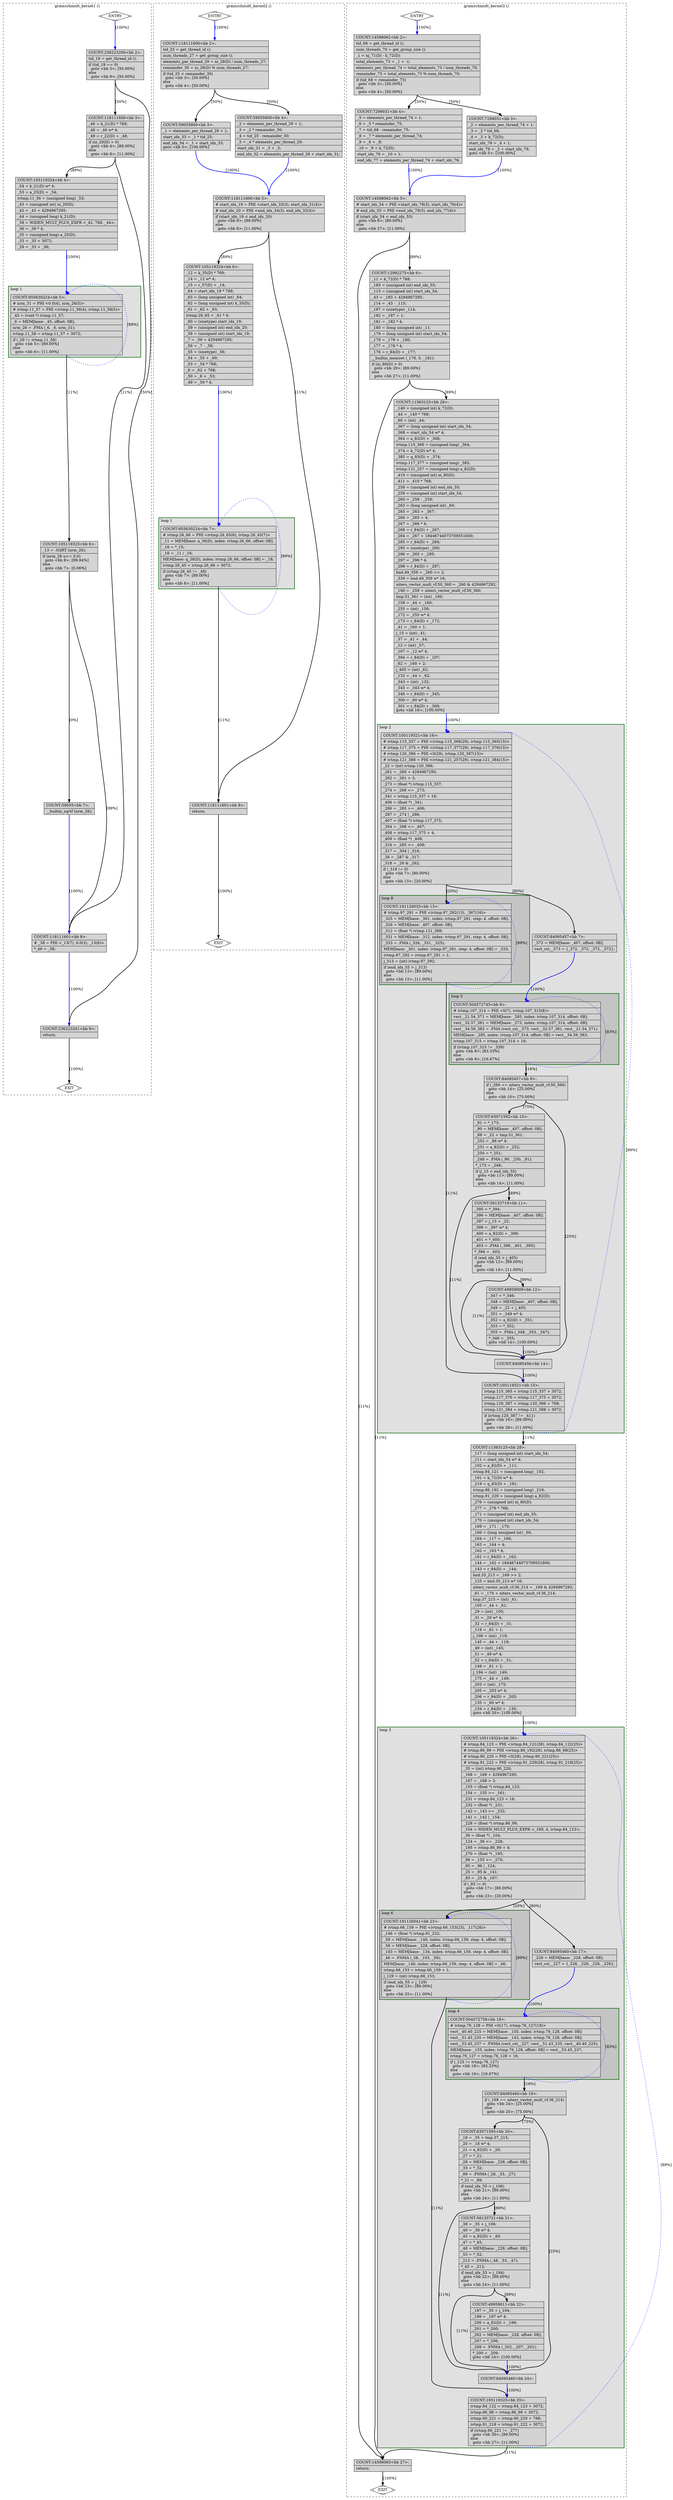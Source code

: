digraph "gramschmidt.dev.c.231t.optimized" {
overlap=false;
subgraph "cluster_gramschmidt_kernel1" {
	style="dashed";
	color="black";
	label="gramschmidt_kernel1 ()";
	subgraph cluster_3_1 {
	style="filled";
	color="darkgreen";
	fillcolor="grey88";
	label="loop 1";
	labeljust=l;
	penwidth=2;
	fn_3_basic_block_5 [shape=record,style=filled,fillcolor=lightgrey,label="{COUNT:955630224\<bb\ 5\>:\l\
|#\ nrm_31\ =\ PHI\ \<0.0(4),\ nrm_26(5)\>\l\
|#\ ivtmp.11_57\ =\ PHI\ \<ivtmp.11_56(4),\ ivtmp.11_58(5)\>\l\
|_45\ =\ (void\ *)\ ivtmp.11_57;\l\
|_6\ =\ MEM[base:\ _45,\ offset:\ 0B];\l\
|nrm_26\ =\ .FMA\ (_6,\ _6,\ nrm_31);\l\
|ivtmp.11_58\ =\ ivtmp.11_57\ +\ 3072;\l\
|if\ (_29\ !=\ ivtmp.11_58)\l\
\ \ goto\ \<bb\ 5\>;\ [89.00%]\l\
else\l\
\ \ goto\ \<bb\ 6\>;\ [11.00%]\l\
}"];

	}
	fn_3_basic_block_0 [shape=Mdiamond,style=filled,fillcolor=white,label="ENTRY"];

	fn_3_basic_block_1 [shape=Mdiamond,style=filled,fillcolor=white,label="EXIT"];

	fn_3_basic_block_2 [shape=record,style=filled,fillcolor=lightgrey,label="{COUNT:236223200\<bb\ 2\>:\l\
|tid_19\ =\ get_thread_id\ ();\l\
|if\ (tid_19\ ==\ 0)\l\
\ \ goto\ \<bb\ 3\>;\ [50.00%]\l\
else\l\
\ \ goto\ \<bb\ 9\>;\ [50.00%]\l\
}"];

	fn_3_basic_block_3 [shape=record,style=filled,fillcolor=lightgrey,label="{COUNT:118111600\<bb\ 3\>:\l\
|_46\ =\ k_21(D)\ *\ 769;\l\
|_48\ =\ _46\ w*\ 4;\l\
|_49\ =\ r_22(D)\ +\ _48;\l\
|if\ (ni_20(D)\ \>\ 0)\l\
\ \ goto\ \<bb\ 4\>;\ [89.00%]\l\
else\l\
\ \ goto\ \<bb\ 8\>;\ [11.00%]\l\
}"];

	fn_3_basic_block_4 [shape=record,style=filled,fillcolor=lightgrey,label="{COUNT:105119324\<bb\ 4\>:\l\
|_54\ =\ k_21(D)\ w*\ 4;\l\
|_53\ =\ a_25(D)\ +\ _54;\l\
|ivtmp.11_56\ =\ (unsigned\ long)\ _53;\l\
|_43\ =\ (unsigned\ int)\ ni_20(D);\l\
|_42\ =\ _43\ +\ 4294967295;\l\
|_44\ =\ (unsigned\ long)\ k_21(D);\l\
|_39\ =\ WIDEN_MULT_PLUS_EXPR\ \<_42,\ 768,\ _44\>;\l\
|_36\ =\ _39\ *\ 4;\l\
|_35\ =\ (unsigned\ long)\ a_25(D);\l\
|_33\ =\ _35\ +\ 3072;\l\
|_29\ =\ _33\ +\ _36;\l\
}"];

	fn_3_basic_block_6 [shape=record,style=filled,fillcolor=lightgrey,label="{COUNT:105119325\<bb\ 6\>:\l\
|_13\ =\ .SQRT\ (nrm_26);\l\
|if\ (nrm_26\ u\>=\ 0.0)\l\
\ \ goto\ \<bb\ 8\>;\ [99.94%]\l\
else\l\
\ \ goto\ \<bb\ 7\>;\ [0.06%]\l\
}"];

	fn_3_basic_block_7 [shape=record,style=filled,fillcolor=lightgrey,label="{COUNT:59055\<bb\ 7\>:\l\
|__builtin_sqrtf\ (nrm_26);\l\
}"];

	fn_3_basic_block_8 [shape=record,style=filled,fillcolor=lightgrey,label="{COUNT:118111601\<bb\ 8\>:\l\
|#\ _38\ =\ PHI\ \<_13(7),\ 0.0(3),\ _13(6)\>\l\
|*_49\ =\ _38;\l\
}"];

	fn_3_basic_block_9 [shape=record,style=filled,fillcolor=lightgrey,label="{COUNT:236223201\<bb\ 9\>:\l\
|return;\l\
}"];

	fn_3_basic_block_0:s -> fn_3_basic_block_2:n [style="solid,bold",color=blue,weight=100,constraint=true,label="[100%]"];
	fn_3_basic_block_2:s -> fn_3_basic_block_3:n [style="solid,bold",color=black,weight=10,constraint=true,label="[50%]"];
	fn_3_basic_block_2:s -> fn_3_basic_block_9:n [style="solid,bold",color=black,weight=10,constraint=true,label="[50%]"];
	fn_3_basic_block_3:s -> fn_3_basic_block_4:n [style="solid,bold",color=black,weight=10,constraint=true,label="[89%]"];
	fn_3_basic_block_3:s -> fn_3_basic_block_8:n [style="solid,bold",color=black,weight=10,constraint=true,label="[11%]"];
	fn_3_basic_block_4:s -> fn_3_basic_block_5:n [style="solid,bold",color=blue,weight=100,constraint=true,label="[100%]"];
	fn_3_basic_block_5:s -> fn_3_basic_block_5:n [style="dotted,bold",color=blue,weight=10,constraint=false,label="[89%]"];
	fn_3_basic_block_5:s -> fn_3_basic_block_6:n [style="solid,bold",color=black,weight=10,constraint=true,label="[11%]"];
	fn_3_basic_block_6:s -> fn_3_basic_block_7:n [style="solid,bold",color=black,weight=10,constraint=true,label="[0%]"];
	fn_3_basic_block_6:s -> fn_3_basic_block_8:n [style="solid,bold",color=black,weight=10,constraint=true,label="[99%]"];
	fn_3_basic_block_7:s -> fn_3_basic_block_8:n [style="solid,bold",color=blue,weight=100,constraint=true,label="[100%]"];
	fn_3_basic_block_8:s -> fn_3_basic_block_9:n [style="solid,bold",color=blue,weight=100,constraint=true,label="[100%]"];
	fn_3_basic_block_9:s -> fn_3_basic_block_1:n [style="solid,bold",color=black,weight=10,constraint=true,label="[100%]"];
	fn_3_basic_block_0:s -> fn_3_basic_block_1:n [style="invis",constraint=true];
}
subgraph "cluster_gramschmidt_kernel2" {
	style="dashed";
	color="black";
	label="gramschmidt_kernel2 ()";
	subgraph cluster_4_1 {
	style="filled";
	color="darkgreen";
	fillcolor="grey88";
	label="loop 1";
	labeljust=l;
	penwidth=2;
	fn_4_basic_block_7 [shape=record,style=filled,fillcolor=lightgrey,label="{COUNT:955630224\<bb\ 7\>:\l\
|#\ ivtmp.26_66\ =\ PHI\ \<ivtmp.26_65(6),\ ivtmp.26_45(7)\>\l\
|_11\ =\ MEM[base:\ a_36(D),\ index:\ ivtmp.26_66,\ offset:\ 0B];\l\
|_16\ =\ *_15;\l\
|_18\ =\ _11\ /\ _16;\l\
|MEM[base:\ q_38(D),\ index:\ ivtmp.26_66,\ offset:\ 0B]\ =\ _18;\l\
|ivtmp.26_45\ =\ ivtmp.26_66\ +\ 3072;\l\
|if\ (ivtmp.26_45\ !=\ _49)\l\
\ \ goto\ \<bb\ 7\>;\ [89.00%]\l\
else\l\
\ \ goto\ \<bb\ 8\>;\ [11.00%]\l\
}"];

	}
	fn_4_basic_block_0 [shape=Mdiamond,style=filled,fillcolor=white,label="ENTRY"];

	fn_4_basic_block_1 [shape=Mdiamond,style=filled,fillcolor=white,label="EXIT"];

	fn_4_basic_block_2 [shape=record,style=filled,fillcolor=lightgrey,label="{COUNT:118111600\<bb\ 2\>:\l\
|tid_25\ =\ get_thread_id\ ();\l\
|num_threads_27\ =\ get_group_size\ ();\l\
|elements_per_thread_29\ =\ ni_28(D)\ /\ num_threads_27;\l\
|remainder_30\ =\ ni_28(D)\ %\ num_threads_27;\l\
|if\ (tid_25\ \<\ remainder_30)\l\
\ \ goto\ \<bb\ 3\>;\ [50.00%]\l\
else\l\
\ \ goto\ \<bb\ 4\>;\ [50.00%]\l\
}"];

	fn_4_basic_block_3 [shape=record,style=filled,fillcolor=lightgrey,label="{COUNT:59055800\<bb\ 3\>:\l\
|_1\ =\ elements_per_thread_29\ +\ 1;\l\
|start_idx_33\ =\ _1\ *\ tid_25;\l\
|end_idx_34\ =\ _1\ +\ start_idx_33;\l\
goto\ \<bb\ 5\>;\ [100.00%]\l\
}"];

	fn_4_basic_block_4 [shape=record,style=filled,fillcolor=lightgrey,label="{COUNT:59055800\<bb\ 4\>:\l\
|_2\ =\ elements_per_thread_29\ +\ 1;\l\
|_3\ =\ _2\ *\ remainder_30;\l\
|_4\ =\ tid_25\ -\ remainder_30;\l\
|_5\ =\ _4\ *\ elements_per_thread_29;\l\
|start_idx_31\ =\ _3\ +\ _5;\l\
|end_idx_32\ =\ elements_per_thread_29\ +\ start_idx_31;\l\
}"];

	fn_4_basic_block_5 [shape=record,style=filled,fillcolor=lightgrey,label="{COUNT:118111600\<bb\ 5\>:\l\
|#\ start_idx_19\ =\ PHI\ \<start_idx_33(3),\ start_idx_31(4)\>\l\
|#\ end_idx_20\ =\ PHI\ \<end_idx_34(3),\ end_idx_32(4)\>\l\
|if\ (start_idx_19\ \<\ end_idx_20)\l\
\ \ goto\ \<bb\ 6\>;\ [89.00%]\l\
else\l\
\ \ goto\ \<bb\ 8\>;\ [11.00%]\l\
}"];

	fn_4_basic_block_6 [shape=record,style=filled,fillcolor=lightgrey,label="{COUNT:105119324\<bb\ 6\>:\l\
|_12\ =\ k_35(D)\ *\ 769;\l\
|_14\ =\ _12\ w*\ 4;\l\
|_15\ =\ r_37(D)\ +\ _14;\l\
|_64\ =\ start_idx_19\ *\ 768;\l\
|_63\ =\ (long\ unsigned\ int)\ _64;\l\
|_62\ =\ (long\ unsigned\ int)\ k_35(D);\l\
|_61\ =\ _62\ +\ _63;\l\
|ivtmp.26_65\ =\ _61\ *\ 4;\l\
|_60\ =\ (sizetype)\ start_idx_19;\l\
|_59\ =\ (unsigned\ int)\ end_idx_20;\l\
|_58\ =\ (unsigned\ int)\ start_idx_19;\l\
|_7\ =\ _59\ +\ 4294967295;\l\
|_56\ =\ _7\ -\ _58;\l\
|_55\ =\ (sizetype)\ _56;\l\
|_54\ =\ _55\ +\ _60;\l\
|_53\ =\ _54\ *\ 768;\l\
|_6\ =\ _62\ +\ 768;\l\
|_50\ =\ _6\ +\ _53;\l\
|_49\ =\ _50\ *\ 4;\l\
}"];

	fn_4_basic_block_8 [shape=record,style=filled,fillcolor=lightgrey,label="{COUNT:118111601\<bb\ 8\>:\l\
|return;\l\
}"];

	fn_4_basic_block_0:s -> fn_4_basic_block_2:n [style="solid,bold",color=blue,weight=100,constraint=true,label="[100%]"];
	fn_4_basic_block_2:s -> fn_4_basic_block_3:n [style="solid,bold",color=black,weight=10,constraint=true,label="[50%]"];
	fn_4_basic_block_2:s -> fn_4_basic_block_4:n [style="solid,bold",color=black,weight=10,constraint=true,label="[50%]"];
	fn_4_basic_block_3:s -> fn_4_basic_block_5:n [style="solid,bold",color=blue,weight=100,constraint=true,label="[100%]"];
	fn_4_basic_block_4:s -> fn_4_basic_block_5:n [style="solid,bold",color=blue,weight=100,constraint=true,label="[100%]"];
	fn_4_basic_block_5:s -> fn_4_basic_block_6:n [style="solid,bold",color=black,weight=10,constraint=true,label="[89%]"];
	fn_4_basic_block_5:s -> fn_4_basic_block_8:n [style="solid,bold",color=black,weight=10,constraint=true,label="[11%]"];
	fn_4_basic_block_6:s -> fn_4_basic_block_7:n [style="solid,bold",color=blue,weight=100,constraint=true,label="[100%]"];
	fn_4_basic_block_7:s -> fn_4_basic_block_7:n [style="dotted,bold",color=blue,weight=10,constraint=false,label="[89%]"];
	fn_4_basic_block_7:s -> fn_4_basic_block_8:n [style="solid,bold",color=black,weight=10,constraint=true,label="[11%]"];
	fn_4_basic_block_8:s -> fn_4_basic_block_1:n [style="solid,bold",color=black,weight=10,constraint=true,label="[100%]"];
	fn_4_basic_block_0:s -> fn_4_basic_block_1:n [style="invis",constraint=true];
}
subgraph "cluster_gramschmidt_kernel3" {
	style="dashed";
	color="black";
	label="gramschmidt_kernel3 ()";
	subgraph cluster_5_3 {
	style="filled";
	color="darkgreen";
	fillcolor="grey88";
	label="loop 3";
	labeljust=l;
	penwidth=2;
	subgraph cluster_5_6 {
	style="filled";
	color="darkgreen";
	fillcolor="grey77";
	label="loop 6";
	labeljust=l;
	penwidth=2;
	fn_5_basic_block_23 [shape=record,style=filled,fillcolor=lightgrey,label="{COUNT:191126041\<bb\ 23\>:\l\
|#\ ivtmp.66_159\ =\ PHI\ \<ivtmp.66_153(23),\ _117(26)\>\l\
|_146\ =\ (float\ *)\ ivtmp.91_222;\l\
|_59\ =\ MEM[base:\ _146,\ index:\ ivtmp.66_159,\ step:\ 4,\ offset:\ 0B];\l\
|_58\ =\ MEM[base:\ _228,\ offset:\ 0B];\l\
|_103\ =\ MEM[base:\ _134,\ index:\ ivtmp.66_159,\ step:\ 4,\ offset:\ 0B];\l\
|_46\ =\ .FNMA\ (_58,\ _103,\ _59);\l\
|MEM[base:\ _146,\ index:\ ivtmp.66_159,\ step:\ 4,\ offset:\ 0B]\ =\ _46;\l\
|ivtmp.66_153\ =\ ivtmp.66_159\ +\ 1;\l\
|j_129\ =\ (int)\ ivtmp.66_153;\l\
|if\ (end_idx_55\ \>\ j_129)\l\
\ \ goto\ \<bb\ 23\>;\ [89.00%]\l\
else\l\
\ \ goto\ \<bb\ 25\>;\ [11.00%]\l\
}"];

	}
	subgraph cluster_5_4 {
	style="filled";
	color="darkgreen";
	fillcolor="grey77";
	label="loop 4";
	labeljust=l;
	penwidth=2;
	fn_5_basic_block_18 [shape=record,style=filled,fillcolor=lightgrey,label="{COUNT:504572758\<bb\ 18\>:\l\
|#\ ivtmp.76_128\ =\ PHI\ \<0(17),\ ivtmp.76_127(18)\>\l\
|vect__40.40_225\ =\ MEM[base:\ _155,\ index:\ ivtmp.76_128,\ offset:\ 0B];\l\
|vect__51.43_235\ =\ MEM[base:\ _143,\ index:\ ivtmp.76_128,\ offset:\ 0B];\l\
|vect__53.45_237\ =\ .FNMA\ (vect_cst__227,\ vect__51.43_235,\ vect__40.40_225);\l\
|MEM[base:\ _155,\ index:\ ivtmp.76_128,\ offset:\ 0B]\ =\ vect__53.45_237;\l\
|ivtmp.76_127\ =\ ivtmp.76_128\ +\ 16;\l\
|if\ (_125\ !=\ ivtmp.76_127)\l\
\ \ goto\ \<bb\ 18\>;\ [83.33%]\l\
else\l\
\ \ goto\ \<bb\ 19\>;\ [16.67%]\l\
}"];

	}
	fn_5_basic_block_26 [shape=record,style=filled,fillcolor=lightgrey,label="{COUNT:105119324\<bb\ 26\>:\l\
|#\ ivtmp.84_123\ =\ PHI\ \<ivtmp.84_121(28),\ ivtmp.84_122(25)\>\l\
|#\ ivtmp.86_99\ =\ PHI\ \<ivtmp.86_192(28),\ ivtmp.86_98(25)\>\l\
|#\ ivtmp.90_220\ =\ PHI\ \<0(28),\ ivtmp.90_221(25)\>\l\
|#\ ivtmp.91_222\ =\ PHI\ \<ivtmp.91_229(28),\ ivtmp.91_218(25)\>\l\
|_35\ =\ (int)\ ivtmp.90_220;\l\
|_168\ =\ _169\ +\ 4294967295;\l\
|_167\ =\ _168\ \>\ 3;\l\
|_155\ =\ (float\ *)\ ivtmp.84_123;\l\
|_154\ =\ _155\ \>=\ _161;\l\
|_231\ =\ ivtmp.84_123\ +\ 16;\l\
|_232\ =\ (float\ *)\ _231;\l\
|_142\ =\ _143\ \>=\ _232;\l\
|_141\ =\ _142\ \|\ _154;\l\
|_228\ =\ (float\ *)\ ivtmp.86_99;\l\
|_104\ =\ WIDEN_MULT_PLUS_EXPR\ \<_169,\ 4,\ ivtmp.84_123\>;\l\
|_36\ =\ (float\ *)\ _104;\l\
|_124\ =\ _36\ \<=\ _228;\l\
|_195\ =\ ivtmp.86_99\ +\ 4;\l\
|_270\ =\ (float\ *)\ _195;\l\
|_96\ =\ _155\ \>=\ _270;\l\
|_95\ =\ _96\ \|\ _124;\l\
|_25\ =\ _95\ &\ _141;\l\
|_93\ =\ _25\ &\ _167;\l\
|if\ (_93\ !=\ 0)\l\
\ \ goto\ \<bb\ 17\>;\ [80.00%]\l\
else\l\
\ \ goto\ \<bb\ 23\>;\ [20.00%]\l\
}"];

	fn_5_basic_block_17 [shape=record,style=filled,fillcolor=lightgrey,label="{COUNT:84095460\<bb\ 17\>:\l\
|_226\ =\ MEM[base:\ _228,\ offset:\ 0B];\l\
|vect_cst__227\ =\ \{_226,\ _226,\ _226,\ _226\};\l\
}"];

	fn_5_basic_block_25 [shape=record,style=filled,fillcolor=lightgrey,label="{COUNT:105119325\<bb\ 25\>:\l\
|ivtmp.84_122\ =\ ivtmp.84_123\ +\ 3072;\l\
|ivtmp.86_98\ =\ ivtmp.86_99\ +\ 3072;\l\
|ivtmp.90_221\ =\ ivtmp.90_220\ +\ 768;\l\
|ivtmp.91_218\ =\ ivtmp.91_222\ +\ 3072;\l\
|if\ (ivtmp.90_221\ !=\ _277)\l\
\ \ goto\ \<bb\ 26\>;\ [89.00%]\l\
else\l\
\ \ goto\ \<bb\ 27\>;\ [11.00%]\l\
}"];

	fn_5_basic_block_19 [shape=record,style=filled,fillcolor=lightgrey,label="{COUNT:84095460\<bb\ 19\>:\l\
|if\ (_169\ ==\ niters_vector_mult_vf.36_214)\l\
\ \ goto\ \<bb\ 24\>;\ [25.00%]\l\
else\l\
\ \ goto\ \<bb\ 20\>;\ [75.00%]\l\
}"];

	fn_5_basic_block_20 [shape=record,style=filled,fillcolor=lightgrey,label="{COUNT:63071595\<bb\ 20\>:\l\
|_18\ =\ _35\ +\ tmp.37_215;\l\
|_20\ =\ _18\ w*\ 4;\l\
|_21\ =\ a_82(D)\ +\ _20;\l\
|_27\ =\ *_21;\l\
|_28\ =\ MEM[base:\ _228,\ offset:\ 0B];\l\
|_33\ =\ *_32;\l\
|_89\ =\ .FNMA\ (_28,\ _33,\ _27);\l\
|*_21\ =\ _89;\l\
|if\ (end_idx_55\ \>\ j_106)\l\
\ \ goto\ \<bb\ 21\>;\ [89.00%]\l\
else\l\
\ \ goto\ \<bb\ 24\>;\ [11.00%]\l\
}"];

	fn_5_basic_block_24 [shape=record,style=filled,fillcolor=lightgrey,label="{COUNT:84095460\<bb\ 24\>:\l\
}"];

	fn_5_basic_block_21 [shape=record,style=filled,fillcolor=lightgrey,label="{COUNT:56133721\<bb\ 21\>:\l\
|_38\ =\ _35\ +\ j_106;\l\
|_40\ =\ _38\ w*\ 4;\l\
|_45\ =\ a_82(D)\ +\ _40;\l\
|_47\ =\ *_45;\l\
|_48\ =\ MEM[base:\ _228,\ offset:\ 0B];\l\
|_53\ =\ *_52;\l\
|_212\ =\ .FNMA\ (_48,\ _53,\ _47);\l\
|*_45\ =\ _212;\l\
|if\ (end_idx_55\ \>\ j_194)\l\
\ \ goto\ \<bb\ 22\>;\ [89.00%]\l\
else\l\
\ \ goto\ \<bb\ 24\>;\ [11.00%]\l\
}"];

	fn_5_basic_block_22 [shape=record,style=filled,fillcolor=lightgrey,label="{COUNT:49959011\<bb\ 22\>:\l\
|_197\ =\ _35\ +\ j_194;\l\
|_199\ =\ _197\ w*\ 4;\l\
|_200\ =\ a_82(D)\ +\ _199;\l\
|_201\ =\ *_200;\l\
|_202\ =\ MEM[base:\ _228,\ offset:\ 0B];\l\
|_207\ =\ *_206;\l\
|_209\ =\ .FNMA\ (_202,\ _207,\ _201);\l\
|*_200\ =\ _209;\l\
goto\ \<bb\ 24\>;\ [100.00%]\l\
}"];

	}
	subgraph cluster_5_2 {
	style="filled";
	color="darkgreen";
	fillcolor="grey88";
	label="loop 2";
	labeljust=l;
	penwidth=2;
	subgraph cluster_5_8 {
	style="filled";
	color="darkgreen";
	fillcolor="grey77";
	label="loop 8";
	labeljust=l;
	penwidth=2;
	fn_5_basic_block_13 [shape=record,style=filled,fillcolor=lightgrey,label="{COUNT:191126033\<bb\ 13\>:\l\
|#\ ivtmp.97_291\ =\ PHI\ \<ivtmp.97_292(13),\ _367(16)\>\l\
|_325\ =\ MEM[base:\ _301,\ index:\ ivtmp.97_291,\ step:\ 4,\ offset:\ 0B];\l\
|_326\ =\ MEM[base:\ _407,\ offset:\ 0B];\l\
|_312\ =\ (float\ *)\ ivtmp.121_388;\l\
|_331\ =\ MEM[base:\ _312,\ index:\ ivtmp.97_291,\ step:\ 4,\ offset:\ 0B];\l\
|_333\ =\ .FMA\ (_326,\ _331,\ _325);\l\
|MEM[base:\ _301,\ index:\ ivtmp.97_291,\ step:\ 4,\ offset:\ 0B]\ =\ _333;\l\
|ivtmp.97_292\ =\ ivtmp.97_291\ +\ 1;\l\
|j_313\ =\ (int)\ ivtmp.97_292;\l\
|if\ (end_idx_55\ \>\ j_313)\l\
\ \ goto\ \<bb\ 13\>;\ [89.00%]\l\
else\l\
\ \ goto\ \<bb\ 15\>;\ [11.00%]\l\
}"];

	}
	subgraph cluster_5_5 {
	style="filled";
	color="darkgreen";
	fillcolor="grey77";
	label="loop 5";
	labeljust=l;
	penwidth=2;
	fn_5_basic_block_8 [shape=record,style=filled,fillcolor=lightgrey,label="{COUNT:504572745\<bb\ 8\>:\l\
|#\ ivtmp.107_314\ =\ PHI\ \<0(7),\ ivtmp.107_315(8)\>\l\
|vect__21.54_371\ =\ MEM[base:\ _285,\ index:\ ivtmp.107_314,\ offset:\ 0B];\l\
|vect__32.57_381\ =\ MEM[base:\ _273,\ index:\ ivtmp.107_314,\ offset:\ 0B];\l\
|vect__34.59_383\ =\ .FMA\ (vect_cst__373,\ vect__32.57_381,\ vect__21.54_371);\l\
|MEM[base:\ _285,\ index:\ ivtmp.107_314,\ offset:\ 0B]\ =\ vect__34.59_383;\l\
|ivtmp.107_315\ =\ ivtmp.107_314\ +\ 16;\l\
|if\ (ivtmp.107_315\ !=\ _339)\l\
\ \ goto\ \<bb\ 8\>;\ [83.33%]\l\
else\l\
\ \ goto\ \<bb\ 9\>;\ [16.67%]\l\
}"];

	}
	fn_5_basic_block_16 [shape=record,style=filled,fillcolor=lightgrey,label="{COUNT:105119321\<bb\ 16\>:\l\
|#\ ivtmp.115_337\ =\ PHI\ \<ivtmp.115_366(29),\ ivtmp.115_365(15)\>\l\
|#\ ivtmp.117_375\ =\ PHI\ \<ivtmp.117_377(29),\ ivtmp.117_376(15)\>\l\
|#\ ivtmp.120_386\ =\ PHI\ \<0(29),\ ivtmp.120_387(15)\>\l\
|#\ ivtmp.121_388\ =\ PHI\ \<ivtmp.121_257(29),\ ivtmp.121_384(15)\>\l\
|_22\ =\ (int)\ ivtmp.120_386;\l\
|_261\ =\ _260\ +\ 4294967295;\l\
|_262\ =\ _261\ \>\ 3;\l\
|_273\ =\ (float\ *)\ ivtmp.115_337;\l\
|_274\ =\ _268\ \<=\ _273;\l\
|_341\ =\ ivtmp.115_337\ +\ 16;\l\
|_406\ =\ (float\ *)\ _341;\l\
|_286\ =\ _285\ \>=\ _406;\l\
|_287\ =\ _274\ \|\ _286;\l\
|_407\ =\ (float\ *)\ ivtmp.117_375;\l\
|_304\ =\ _298\ \<=\ _407;\l\
|_408\ =\ ivtmp.117_375\ +\ 4;\l\
|_409\ =\ (float\ *)\ _408;\l\
|_316\ =\ _285\ \>=\ _409;\l\
|_317\ =\ _304\ \|\ _316;\l\
|_26\ =\ _287\ &\ _317;\l\
|_318\ =\ _26\ &\ _262;\l\
|if\ (_318\ !=\ 0)\l\
\ \ goto\ \<bb\ 7\>;\ [80.00%]\l\
else\l\
\ \ goto\ \<bb\ 13\>;\ [20.00%]\l\
}"];

	fn_5_basic_block_7 [shape=record,style=filled,fillcolor=lightgrey,label="{COUNT:84095457\<bb\ 7\>:\l\
|_372\ =\ MEM[base:\ _407,\ offset:\ 0B];\l\
|vect_cst__373\ =\ \{_372,\ _372,\ _372,\ _372\};\l\
}"];

	fn_5_basic_block_15 [shape=record,style=filled,fillcolor=lightgrey,label="{COUNT:105119321\<bb\ 15\>:\l\
|ivtmp.115_365\ =\ ivtmp.115_337\ +\ 3072;\l\
|ivtmp.117_376\ =\ ivtmp.117_375\ +\ 3072;\l\
|ivtmp.120_387\ =\ ivtmp.120_386\ +\ 768;\l\
|ivtmp.121_384\ =\ ivtmp.121_388\ +\ 3072;\l\
|if\ (ivtmp.120_387\ !=\ _411)\l\
\ \ goto\ \<bb\ 16\>;\ [89.00%]\l\
else\l\
\ \ goto\ \<bb\ 28\>;\ [11.00%]\l\
}"];

	fn_5_basic_block_9 [shape=record,style=filled,fillcolor=lightgrey,label="{COUNT:84095457\<bb\ 9\>:\l\
|if\ (_260\ ==\ niters_vector_mult_vf.50_360)\l\
\ \ goto\ \<bb\ 14\>;\ [25.00%]\l\
else\l\
\ \ goto\ \<bb\ 10\>;\ [75.00%]\l\
}"];

	fn_5_basic_block_10 [shape=record,style=filled,fillcolor=lightgrey,label="{COUNT:63071592\<bb\ 10\>:\l\
|_91\ =\ *_173;\l\
|_90\ =\ MEM[base:\ _407,\ offset:\ 0B];\l\
|_88\ =\ _22\ +\ tmp.51_361;\l\
|_252\ =\ _88\ w*\ 4;\l\
|_251\ =\ a_82(D)\ +\ _252;\l\
|_250\ =\ *_251;\l\
|_248\ =\ .FMA\ (_90,\ _250,\ _91);\l\
|*_173\ =\ _248;\l\
|if\ (j_15\ \<\ end_idx_55)\l\
\ \ goto\ \<bb\ 11\>;\ [89.00%]\l\
else\l\
\ \ goto\ \<bb\ 14\>;\ [11.00%]\l\
}"];

	fn_5_basic_block_14 [shape=record,style=filled,fillcolor=lightgrey,label="{COUNT:84095456\<bb\ 14\>:\l\
}"];

	fn_5_basic_block_11 [shape=record,style=filled,fillcolor=lightgrey,label="{COUNT:56133719\<bb\ 11\>:\l\
|_395\ =\ *_394;\l\
|_396\ =\ MEM[base:\ _407,\ offset:\ 0B];\l\
|_397\ =\ j_15\ +\ _22;\l\
|_399\ =\ _397\ w*\ 4;\l\
|_400\ =\ a_82(D)\ +\ _399;\l\
|_401\ =\ *_400;\l\
|_403\ =\ .FMA\ (_396,\ _401,\ _395);\l\
|*_394\ =\ _403;\l\
|if\ (end_idx_55\ \>\ j_405)\l\
\ \ goto\ \<bb\ 12\>;\ [89.00%]\l\
else\l\
\ \ goto\ \<bb\ 14\>;\ [11.00%]\l\
}"];

	fn_5_basic_block_12 [shape=record,style=filled,fillcolor=lightgrey,label="{COUNT:49959009\<bb\ 12\>:\l\
|_347\ =\ *_346;\l\
|_348\ =\ MEM[base:\ _407,\ offset:\ 0B];\l\
|_349\ =\ _22\ +\ j_405;\l\
|_351\ =\ _349\ w*\ 4;\l\
|_352\ =\ a_82(D)\ +\ _351;\l\
|_353\ =\ *_352;\l\
|_355\ =\ .FMA\ (_348,\ _353,\ _347);\l\
|*_346\ =\ _355;\l\
goto\ \<bb\ 14\>;\ [100.00%]\l\
}"];

	}
	fn_5_basic_block_0 [shape=Mdiamond,style=filled,fillcolor=white,label="ENTRY"];

	fn_5_basic_block_1 [shape=Mdiamond,style=filled,fillcolor=white,label="EXIT"];

	fn_5_basic_block_2 [shape=record,style=filled,fillcolor=lightgrey,label="{COUNT:14598062\<bb\ 2\>:\l\
|tid_68\ =\ get_thread_id\ ();\l\
|num_threads_70\ =\ get_group_size\ ();\l\
|_1\ =\ nj_71(D)\ -\ k_72(D);\l\
|total_elements_73\ =\ _1\ +\ -1;\l\
|elements_per_thread_74\ =\ total_elements_73\ /\ num_threads_70;\l\
|remainder_75\ =\ total_elements_73\ %\ num_threads_70;\l\
|if\ (tid_68\ \<\ remainder_75)\l\
\ \ goto\ \<bb\ 3\>;\ [50.00%]\l\
else\l\
\ \ goto\ \<bb\ 4\>;\ [50.00%]\l\
}"];

	fn_5_basic_block_3 [shape=record,style=filled,fillcolor=lightgrey,label="{COUNT:7299031\<bb\ 3\>:\l\
|_2\ =\ elements_per_thread_74\ +\ 1;\l\
|_3\ =\ _2\ *\ tid_68;\l\
|_4\ =\ _3\ +\ k_72(D);\l\
|start_idx_78\ =\ _4\ +\ 1;\l\
|end_idx_79\ =\ _2\ +\ start_idx_78;\l\
goto\ \<bb\ 5\>;\ [100.00%]\l\
}"];

	fn_5_basic_block_4 [shape=record,style=filled,fillcolor=lightgrey,label="{COUNT:7299031\<bb\ 4\>:\l\
|_5\ =\ elements_per_thread_74\ +\ 1;\l\
|_6\ =\ _5\ *\ remainder_75;\l\
|_7\ =\ tid_68\ -\ remainder_75;\l\
|_8\ =\ _7\ *\ elements_per_thread_74;\l\
|_9\ =\ _6\ +\ _8;\l\
|_10\ =\ _9\ +\ k_72(D);\l\
|start_idx_76\ =\ _10\ +\ 1;\l\
|end_idx_77\ =\ elements_per_thread_74\ +\ start_idx_76;\l\
}"];

	fn_5_basic_block_5 [shape=record,style=filled,fillcolor=lightgrey,label="{COUNT:14598062\<bb\ 5\>:\l\
|#\ start_idx_54\ =\ PHI\ \<start_idx_78(3),\ start_idx_76(4)\>\l\
|#\ end_idx_55\ =\ PHI\ \<end_idx_79(3),\ end_idx_77(4)\>\l\
|if\ (start_idx_54\ \<\ end_idx_55)\l\
\ \ goto\ \<bb\ 6\>;\ [89.00%]\l\
else\l\
\ \ goto\ \<bb\ 27\>;\ [11.00%]\l\
}"];

	fn_5_basic_block_6 [shape=record,style=filled,fillcolor=lightgrey,label="{COUNT:12992275\<bb\ 6\>:\l\
|_11\ =\ k_72(D)\ *\ 768;\l\
|_183\ =\ (unsigned\ int)\ end_idx_55;\l\
|_115\ =\ (unsigned\ int)\ start_idx_54;\l\
|_43\ =\ _183\ +\ 4294967295;\l\
|_114\ =\ _43\ -\ _115;\l\
|_187\ =\ (sizetype)\ _114;\l\
|_182\ =\ _187\ +\ 1;\l\
|_181\ =\ _182\ *\ 4;\l\
|_180\ =\ (long\ unsigned\ int)\ _11;\l\
|_179\ =\ (long\ unsigned\ int)\ start_idx_54;\l\
|_178\ =\ _179\ +\ _180;\l\
|_177\ =\ _178\ *\ 4;\l\
|_176\ =\ r_84(D)\ +\ _177;\l\
|__builtin_memset\ (_176,\ 0,\ _181);\l\
|if\ (ni_80(D)\ \>\ 0)\l\
\ \ goto\ \<bb\ 29\>;\ [89.00%]\l\
else\l\
\ \ goto\ \<bb\ 27\>;\ [11.00%]\l\
}"];

	fn_5_basic_block_27 [shape=record,style=filled,fillcolor=lightgrey,label="{COUNT:14598063\<bb\ 27\>:\l\
|return;\l\
}"];

	fn_5_basic_block_28 [shape=record,style=filled,fillcolor=lightgrey,label="{COUNT:11563125\<bb\ 28\>:\l\
|_117\ =\ (long\ unsigned\ int)\ start_idx_54;\l\
|_111\ =\ start_idx_54\ w*\ 4;\l\
|_102\ =\ a_82(D)\ +\ _111;\l\
|ivtmp.84_121\ =\ (unsigned\ long)\ _102;\l\
|_191\ =\ k_72(D)\ w*\ 4;\l\
|_219\ =\ q_83(D)\ +\ _191;\l\
|ivtmp.86_192\ =\ (unsigned\ long)\ _219;\l\
|ivtmp.91_229\ =\ (unsigned\ long)\ a_82(D);\l\
|_276\ =\ (unsigned\ int)\ ni_80(D);\l\
|_277\ =\ _276\ *\ 768;\l\
|_171\ =\ (unsigned\ int)\ end_idx_55;\l\
|_170\ =\ (unsigned\ int)\ start_idx_54;\l\
|_169\ =\ _171\ -\ _170;\l\
|_166\ =\ (long\ unsigned\ int)\ _60;\l\
|_164\ =\ _117\ +\ _166;\l\
|_163\ =\ _164\ +\ 4;\l\
|_162\ =\ _163\ *\ 4;\l\
|_161\ =\ r_84(D)\ +\ _162;\l\
|_144\ =\ _162\ +\ 18446744073709551600;\l\
|_143\ =\ r_84(D)\ +\ _144;\l\
|bnd.35_213\ =\ _169\ \>\>\ 2;\l\
|_125\ =\ bnd.35_213\ w*\ 16;\l\
|niters_vector_mult_vf.36_214\ =\ _169\ &\ 4294967292;\l\
|_61\ =\ _170\ +\ niters_vector_mult_vf.36_214;\l\
|tmp.37_215\ =\ (int)\ _61;\l\
|_105\ =\ _44\ +\ _61;\l\
|_29\ =\ (int)\ _105;\l\
|_31\ =\ _29\ w*\ 4;\l\
|_32\ =\ r_84(D)\ +\ _31;\l\
|_119\ =\ _61\ +\ 1;\l\
|j_106\ =\ (int)\ _119;\l\
|_145\ =\ _44\ +\ _119;\l\
|_49\ =\ (int)\ _145;\l\
|_51\ =\ _49\ w*\ 4;\l\
|_52\ =\ r_84(D)\ +\ _51;\l\
|_149\ =\ _61\ +\ 2;\l\
|j_194\ =\ (int)\ _149;\l\
|_175\ =\ _44\ +\ _149;\l\
|_203\ =\ (int)\ _175;\l\
|_205\ =\ _203\ w*\ 4;\l\
|_206\ =\ r_84(D)\ +\ _205;\l\
|_135\ =\ _60\ w*\ 4;\l\
|_134\ =\ r_84(D)\ +\ _135;\l\
goto\ \<bb\ 26\>;\ [100.00%]\l\
}"];

	fn_5_basic_block_29 [shape=record,style=filled,fillcolor=lightgrey,label="{COUNT:11563125\<bb\ 29\>:\l\
|_140\ =\ (unsigned\ int)\ k_72(D);\l\
|_44\ =\ _140\ *\ 768;\l\
|_60\ =\ (int)\ _44;\l\
|_367\ =\ (long\ unsigned\ int)\ start_idx_54;\l\
|_368\ =\ start_idx_54\ w*\ 4;\l\
|_364\ =\ a_82(D)\ +\ _368;\l\
|ivtmp.115_366\ =\ (unsigned\ long)\ _364;\l\
|_374\ =\ k_72(D)\ w*\ 4;\l\
|_385\ =\ q_83(D)\ +\ _374;\l\
|ivtmp.117_377\ =\ (unsigned\ long)\ _385;\l\
|ivtmp.121_257\ =\ (unsigned\ long)\ a_82(D);\l\
|_410\ =\ (unsigned\ int)\ ni_80(D);\l\
|_411\ =\ _410\ *\ 768;\l\
|_258\ =\ (unsigned\ int)\ end_idx_55;\l\
|_259\ =\ (unsigned\ int)\ start_idx_54;\l\
|_260\ =\ _258\ -\ _259;\l\
|_263\ =\ (long\ unsigned\ int)\ _60;\l\
|_265\ =\ _263\ +\ _367;\l\
|_266\ =\ _265\ +\ 4;\l\
|_267\ =\ _266\ *\ 4;\l\
|_268\ =\ r_84(D)\ +\ _267;\l\
|_284\ =\ _267\ +\ 18446744073709551600;\l\
|_285\ =\ r_84(D)\ +\ _284;\l\
|_295\ =\ (sizetype)\ _260;\l\
|_296\ =\ _265\ +\ _295;\l\
|_297\ =\ _296\ *\ 4;\l\
|_298\ =\ r_84(D)\ +\ _297;\l\
|bnd.49_359\ =\ _260\ \>\>\ 2;\l\
|_339\ =\ bnd.49_359\ w*\ 16;\l\
|niters_vector_mult_vf.50_360\ =\ _260\ &\ 4294967292;\l\
|_160\ =\ _259\ +\ niters_vector_mult_vf.50_360;\l\
|tmp.51_361\ =\ (int)\ _160;\l\
|_158\ =\ _44\ +\ _160;\l\
|_255\ =\ (int)\ _158;\l\
|_172\ =\ _255\ w*\ 4;\l\
|_173\ =\ r_84(D)\ +\ _172;\l\
|_41\ =\ _160\ +\ 1;\l\
|j_15\ =\ (int)\ _41;\l\
|_57\ =\ _41\ +\ _44;\l\
|_12\ =\ (int)\ _57;\l\
|_107\ =\ _12\ w*\ 4;\l\
|_394\ =\ r_84(D)\ +\ _107;\l\
|_62\ =\ _160\ +\ 2;\l\
|j_405\ =\ (int)\ _62;\l\
|_132\ =\ _44\ +\ _62;\l\
|_343\ =\ (int)\ _132;\l\
|_345\ =\ _343\ w*\ 4;\l\
|_346\ =\ r_84(D)\ +\ _345;\l\
|_300\ =\ _60\ w*\ 4;\l\
|_301\ =\ r_84(D)\ +\ _300;\l\
goto\ \<bb\ 16\>;\ [100.00%]\l\
}"];

	fn_5_basic_block_0:s -> fn_5_basic_block_2:n [style="solid,bold",color=blue,weight=100,constraint=true,label="[100%]"];
	fn_5_basic_block_2:s -> fn_5_basic_block_3:n [style="solid,bold",color=black,weight=10,constraint=true,label="[50%]"];
	fn_5_basic_block_2:s -> fn_5_basic_block_4:n [style="solid,bold",color=black,weight=10,constraint=true,label="[50%]"];
	fn_5_basic_block_3:s -> fn_5_basic_block_5:n [style="solid,bold",color=blue,weight=100,constraint=true,label="[100%]"];
	fn_5_basic_block_4:s -> fn_5_basic_block_5:n [style="solid,bold",color=blue,weight=100,constraint=true,label="[100%]"];
	fn_5_basic_block_5:s -> fn_5_basic_block_6:n [style="solid,bold",color=black,weight=10,constraint=true,label="[89%]"];
	fn_5_basic_block_5:s -> fn_5_basic_block_27:n [style="solid,bold",color=black,weight=10,constraint=true,label="[11%]"];
	fn_5_basic_block_6:s -> fn_5_basic_block_29:n [style="solid,bold",color=black,weight=10,constraint=true,label="[89%]"];
	fn_5_basic_block_6:s -> fn_5_basic_block_27:n [style="solid,bold",color=black,weight=10,constraint=true,label="[11%]"];
	fn_5_basic_block_7:s -> fn_5_basic_block_8:n [style="solid,bold",color=blue,weight=100,constraint=true,label="[100%]"];
	fn_5_basic_block_8:s -> fn_5_basic_block_8:n [style="dotted,bold",color=blue,weight=10,constraint=false,label="[83%]"];
	fn_5_basic_block_8:s -> fn_5_basic_block_9:n [style="solid,bold",color=black,weight=10,constraint=true,label="[16%]"];
	fn_5_basic_block_9:s -> fn_5_basic_block_10:n [style="solid,bold",color=black,weight=10,constraint=true,label="[75%]"];
	fn_5_basic_block_9:s -> fn_5_basic_block_14:n [style="solid,bold",color=black,weight=10,constraint=true,label="[25%]"];
	fn_5_basic_block_10:s -> fn_5_basic_block_11:n [style="solid,bold",color=black,weight=10,constraint=true,label="[89%]"];
	fn_5_basic_block_10:s -> fn_5_basic_block_14:n [style="solid,bold",color=black,weight=10,constraint=true,label="[11%]"];
	fn_5_basic_block_11:s -> fn_5_basic_block_12:n [style="solid,bold",color=black,weight=10,constraint=true,label="[89%]"];
	fn_5_basic_block_11:s -> fn_5_basic_block_14:n [style="solid,bold",color=black,weight=10,constraint=true,label="[11%]"];
	fn_5_basic_block_12:s -> fn_5_basic_block_14:n [style="solid,bold",color=blue,weight=100,constraint=true,label="[100%]"];
	fn_5_basic_block_13:s -> fn_5_basic_block_13:n [style="dotted,bold",color=blue,weight=10,constraint=false,label="[89%]"];
	fn_5_basic_block_13:s -> fn_5_basic_block_15:n [style="solid,bold",color=black,weight=10,constraint=true,label="[11%]"];
	fn_5_basic_block_14:s -> fn_5_basic_block_15:n [style="solid,bold",color=blue,weight=100,constraint=true,label="[100%]"];
	fn_5_basic_block_15:s -> fn_5_basic_block_16:n [style="dotted,bold",color=blue,weight=10,constraint=false,label="[89%]"];
	fn_5_basic_block_15:s -> fn_5_basic_block_28:n [style="solid,bold",color=black,weight=10,constraint=true,label="[11%]"];
	fn_5_basic_block_16:s -> fn_5_basic_block_13:n [style="solid,bold",color=black,weight=10,constraint=true,label="[20%]"];
	fn_5_basic_block_16:s -> fn_5_basic_block_7:n [style="solid,bold",color=black,weight=10,constraint=true,label="[80%]"];
	fn_5_basic_block_17:s -> fn_5_basic_block_18:n [style="solid,bold",color=blue,weight=100,constraint=true,label="[100%]"];
	fn_5_basic_block_18:s -> fn_5_basic_block_18:n [style="dotted,bold",color=blue,weight=10,constraint=false,label="[83%]"];
	fn_5_basic_block_18:s -> fn_5_basic_block_19:n [style="solid,bold",color=black,weight=10,constraint=true,label="[16%]"];
	fn_5_basic_block_19:s -> fn_5_basic_block_20:n [style="solid,bold",color=black,weight=10,constraint=true,label="[75%]"];
	fn_5_basic_block_19:s -> fn_5_basic_block_24:n [style="solid,bold",color=black,weight=10,constraint=true,label="[25%]"];
	fn_5_basic_block_20:s -> fn_5_basic_block_21:n [style="solid,bold",color=black,weight=10,constraint=true,label="[89%]"];
	fn_5_basic_block_20:s -> fn_5_basic_block_24:n [style="solid,bold",color=black,weight=10,constraint=true,label="[11%]"];
	fn_5_basic_block_21:s -> fn_5_basic_block_22:n [style="solid,bold",color=black,weight=10,constraint=true,label="[89%]"];
	fn_5_basic_block_21:s -> fn_5_basic_block_24:n [style="solid,bold",color=black,weight=10,constraint=true,label="[11%]"];
	fn_5_basic_block_22:s -> fn_5_basic_block_24:n [style="solid,bold",color=blue,weight=100,constraint=true,label="[100%]"];
	fn_5_basic_block_23:s -> fn_5_basic_block_23:n [style="dotted,bold",color=blue,weight=10,constraint=false,label="[89%]"];
	fn_5_basic_block_23:s -> fn_5_basic_block_25:n [style="solid,bold",color=black,weight=10,constraint=true,label="[11%]"];
	fn_5_basic_block_24:s -> fn_5_basic_block_25:n [style="solid,bold",color=blue,weight=100,constraint=true,label="[100%]"];
	fn_5_basic_block_25:s -> fn_5_basic_block_26:n [style="dotted,bold",color=blue,weight=10,constraint=false,label="[89%]"];
	fn_5_basic_block_25:s -> fn_5_basic_block_27:n [style="solid,bold",color=black,weight=10,constraint=true,label="[11%]"];
	fn_5_basic_block_26:s -> fn_5_basic_block_23:n [style="solid,bold",color=black,weight=10,constraint=true,label="[20%]"];
	fn_5_basic_block_26:s -> fn_5_basic_block_17:n [style="solid,bold",color=black,weight=10,constraint=true,label="[80%]"];
	fn_5_basic_block_27:s -> fn_5_basic_block_1:n [style="solid,bold",color=black,weight=10,constraint=true,label="[100%]"];
	fn_5_basic_block_28:s -> fn_5_basic_block_26:n [style="solid,bold",color=blue,weight=100,constraint=true,label="[100%]"];
	fn_5_basic_block_29:s -> fn_5_basic_block_16:n [style="solid,bold",color=blue,weight=100,constraint=true,label="[100%]"];
	fn_5_basic_block_0:s -> fn_5_basic_block_1:n [style="invis",constraint=true];
}
}
